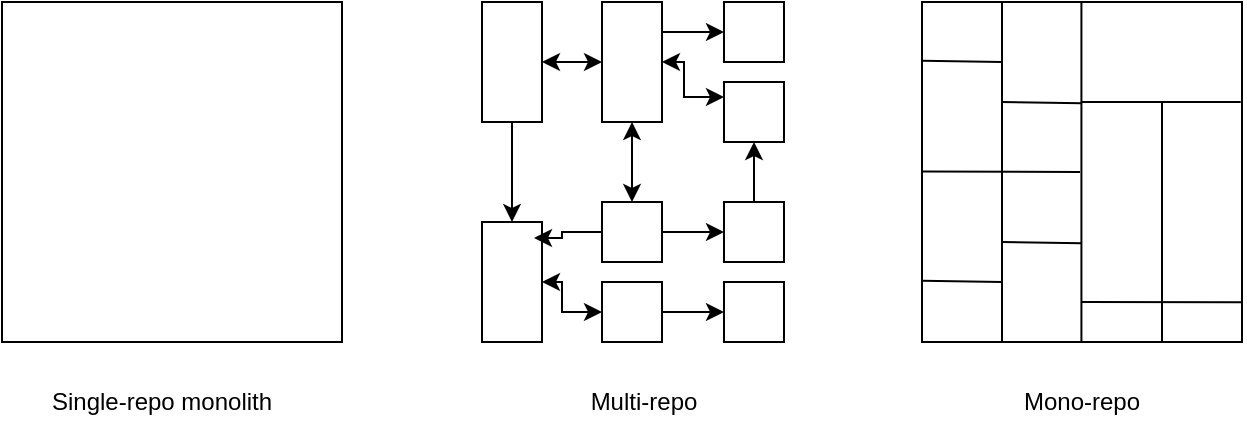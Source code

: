 <mxfile version="14.5.7" type="device"><diagram id="uGoWhpX2adeRhDj3hXmP" name="Page-1"><mxGraphModel dx="982" dy="507" grid="1" gridSize="10" guides="1" tooltips="1" connect="1" arrows="1" fold="1" page="1" pageScale="1" pageWidth="827" pageHeight="1169" math="0" shadow="0"><root><mxCell id="0"/><mxCell id="1" parent="0"/><mxCell id="Us6ScK4x9IfH9QhMxuTZ-1" value="" style="rounded=0;whiteSpace=wrap;html=1;" vertex="1" parent="1"><mxGeometry x="50" y="170" width="170" height="170" as="geometry"/></mxCell><mxCell id="Us6ScK4x9IfH9QhMxuTZ-11" style="edgeStyle=orthogonalEdgeStyle;rounded=0;orthogonalLoop=1;jettySize=auto;html=1;exitX=0.5;exitY=1;exitDx=0;exitDy=0;" edge="1" parent="1" source="Us6ScK4x9IfH9QhMxuTZ-2" target="Us6ScK4x9IfH9QhMxuTZ-3"><mxGeometry relative="1" as="geometry"/></mxCell><mxCell id="Us6ScK4x9IfH9QhMxuTZ-12" style="edgeStyle=orthogonalEdgeStyle;rounded=0;orthogonalLoop=1;jettySize=auto;html=1;exitX=1;exitY=0.5;exitDx=0;exitDy=0;startArrow=classic;startFill=1;" edge="1" parent="1" source="Us6ScK4x9IfH9QhMxuTZ-2" target="Us6ScK4x9IfH9QhMxuTZ-4"><mxGeometry relative="1" as="geometry"/></mxCell><mxCell id="Us6ScK4x9IfH9QhMxuTZ-2" value="" style="rounded=0;whiteSpace=wrap;html=1;" vertex="1" parent="1"><mxGeometry x="290" y="170" width="30" height="60" as="geometry"/></mxCell><mxCell id="Us6ScK4x9IfH9QhMxuTZ-3" value="" style="rounded=0;whiteSpace=wrap;html=1;" vertex="1" parent="1"><mxGeometry x="290" y="280" width="30" height="60" as="geometry"/></mxCell><mxCell id="Us6ScK4x9IfH9QhMxuTZ-14" style="edgeStyle=orthogonalEdgeStyle;rounded=0;orthogonalLoop=1;jettySize=auto;html=1;exitX=1;exitY=0.25;exitDx=0;exitDy=0;" edge="1" parent="1" source="Us6ScK4x9IfH9QhMxuTZ-4" target="Us6ScK4x9IfH9QhMxuTZ-9"><mxGeometry relative="1" as="geometry"/></mxCell><mxCell id="Us6ScK4x9IfH9QhMxuTZ-4" value="" style="rounded=0;whiteSpace=wrap;html=1;" vertex="1" parent="1"><mxGeometry x="350" y="170" width="30" height="60" as="geometry"/></mxCell><mxCell id="Us6ScK4x9IfH9QhMxuTZ-18" style="edgeStyle=orthogonalEdgeStyle;rounded=0;orthogonalLoop=1;jettySize=auto;html=1;exitX=1;exitY=0.5;exitDx=0;exitDy=0;entryX=0;entryY=0.5;entryDx=0;entryDy=0;" edge="1" parent="1" source="Us6ScK4x9IfH9QhMxuTZ-5" target="Us6ScK4x9IfH9QhMxuTZ-7"><mxGeometry relative="1" as="geometry"/></mxCell><mxCell id="Us6ScK4x9IfH9QhMxuTZ-19" style="edgeStyle=orthogonalEdgeStyle;rounded=0;orthogonalLoop=1;jettySize=auto;html=1;exitX=0;exitY=0.5;exitDx=0;exitDy=0;startArrow=classic;startFill=1;" edge="1" parent="1" source="Us6ScK4x9IfH9QhMxuTZ-5" target="Us6ScK4x9IfH9QhMxuTZ-3"><mxGeometry relative="1" as="geometry"/></mxCell><mxCell id="Us6ScK4x9IfH9QhMxuTZ-5" value="" style="rounded=0;whiteSpace=wrap;html=1;" vertex="1" parent="1"><mxGeometry x="350" y="310" width="30" height="30" as="geometry"/></mxCell><mxCell id="Us6ScK4x9IfH9QhMxuTZ-13" style="edgeStyle=orthogonalEdgeStyle;rounded=0;orthogonalLoop=1;jettySize=auto;html=1;exitX=0.5;exitY=0;exitDx=0;exitDy=0;startArrow=classic;startFill=1;" edge="1" parent="1" source="Us6ScK4x9IfH9QhMxuTZ-6" target="Us6ScK4x9IfH9QhMxuTZ-4"><mxGeometry relative="1" as="geometry"/></mxCell><mxCell id="Us6ScK4x9IfH9QhMxuTZ-17" style="edgeStyle=orthogonalEdgeStyle;rounded=0;orthogonalLoop=1;jettySize=auto;html=1;exitX=1;exitY=0.5;exitDx=0;exitDy=0;entryX=0;entryY=0.5;entryDx=0;entryDy=0;" edge="1" parent="1" source="Us6ScK4x9IfH9QhMxuTZ-6" target="Us6ScK4x9IfH9QhMxuTZ-8"><mxGeometry relative="1" as="geometry"/></mxCell><mxCell id="Us6ScK4x9IfH9QhMxuTZ-20" style="edgeStyle=orthogonalEdgeStyle;rounded=0;orthogonalLoop=1;jettySize=auto;html=1;exitX=0;exitY=0.5;exitDx=0;exitDy=0;entryX=0.867;entryY=0.133;entryDx=0;entryDy=0;entryPerimeter=0;" edge="1" parent="1" source="Us6ScK4x9IfH9QhMxuTZ-6" target="Us6ScK4x9IfH9QhMxuTZ-3"><mxGeometry relative="1" as="geometry"><Array as="points"><mxPoint x="330" y="285"/><mxPoint x="330" y="288"/></Array></mxGeometry></mxCell><mxCell id="Us6ScK4x9IfH9QhMxuTZ-6" value="" style="rounded=0;whiteSpace=wrap;html=1;" vertex="1" parent="1"><mxGeometry x="350" y="270" width="30" height="30" as="geometry"/></mxCell><mxCell id="Us6ScK4x9IfH9QhMxuTZ-7" value="" style="rounded=0;whiteSpace=wrap;html=1;" vertex="1" parent="1"><mxGeometry x="411" y="310" width="30" height="30" as="geometry"/></mxCell><mxCell id="Us6ScK4x9IfH9QhMxuTZ-16" style="edgeStyle=orthogonalEdgeStyle;rounded=0;orthogonalLoop=1;jettySize=auto;html=1;exitX=0.5;exitY=0;exitDx=0;exitDy=0;" edge="1" parent="1" source="Us6ScK4x9IfH9QhMxuTZ-8" target="Us6ScK4x9IfH9QhMxuTZ-10"><mxGeometry relative="1" as="geometry"/></mxCell><mxCell id="Us6ScK4x9IfH9QhMxuTZ-8" value="" style="rounded=0;whiteSpace=wrap;html=1;" vertex="1" parent="1"><mxGeometry x="411" y="270" width="30" height="30" as="geometry"/></mxCell><mxCell id="Us6ScK4x9IfH9QhMxuTZ-9" value="" style="rounded=0;whiteSpace=wrap;html=1;" vertex="1" parent="1"><mxGeometry x="411" y="170" width="30" height="30" as="geometry"/></mxCell><mxCell id="Us6ScK4x9IfH9QhMxuTZ-15" style="edgeStyle=orthogonalEdgeStyle;rounded=0;orthogonalLoop=1;jettySize=auto;html=1;exitX=0;exitY=0.25;exitDx=0;exitDy=0;startArrow=classic;startFill=1;" edge="1" parent="1" source="Us6ScK4x9IfH9QhMxuTZ-10" target="Us6ScK4x9IfH9QhMxuTZ-4"><mxGeometry relative="1" as="geometry"/></mxCell><mxCell id="Us6ScK4x9IfH9QhMxuTZ-10" value="" style="rounded=0;whiteSpace=wrap;html=1;" vertex="1" parent="1"><mxGeometry x="411" y="210" width="30" height="30" as="geometry"/></mxCell><mxCell id="Us6ScK4x9IfH9QhMxuTZ-21" value="" style="rounded=0;whiteSpace=wrap;html=1;" vertex="1" parent="1"><mxGeometry x="510" y="170" width="160" height="170" as="geometry"/></mxCell><mxCell id="Us6ScK4x9IfH9QhMxuTZ-22" value="" style="endArrow=none;html=1;entryX=0.25;entryY=1;entryDx=0;entryDy=0;exitX=0.25;exitY=0;exitDx=0;exitDy=0;" edge="1" parent="1" source="Us6ScK4x9IfH9QhMxuTZ-21" target="Us6ScK4x9IfH9QhMxuTZ-21"><mxGeometry width="50" height="50" relative="1" as="geometry"><mxPoint x="360" y="460" as="sourcePoint"/><mxPoint x="410" y="410" as="targetPoint"/></mxGeometry></mxCell><mxCell id="Us6ScK4x9IfH9QhMxuTZ-28" value="" style="endArrow=none;html=1;entryX=0.25;entryY=1;entryDx=0;entryDy=0;exitX=0.25;exitY=0;exitDx=0;exitDy=0;" edge="1" parent="1"><mxGeometry width="50" height="50" relative="1" as="geometry"><mxPoint x="589.71" y="170" as="sourcePoint"/><mxPoint x="589.71" y="340" as="targetPoint"/></mxGeometry></mxCell><mxCell id="Us6ScK4x9IfH9QhMxuTZ-29" value="" style="endArrow=none;html=1;entryX=0.25;entryY=1;entryDx=0;entryDy=0;" edge="1" parent="1"><mxGeometry width="50" height="50" relative="1" as="geometry"><mxPoint x="630" y="220" as="sourcePoint"/><mxPoint x="630" y="340" as="targetPoint"/></mxGeometry></mxCell><mxCell id="Us6ScK4x9IfH9QhMxuTZ-30" value="" style="endArrow=none;html=1;entryX=0.996;entryY=0.294;entryDx=0;entryDy=0;entryPerimeter=0;" edge="1" parent="1" target="Us6ScK4x9IfH9QhMxuTZ-21"><mxGeometry width="50" height="50" relative="1" as="geometry"><mxPoint x="590" y="220" as="sourcePoint"/><mxPoint x="668.08" y="220.15" as="targetPoint"/></mxGeometry></mxCell><mxCell id="Us6ScK4x9IfH9QhMxuTZ-31" value="" style="endArrow=none;html=1;entryX=0.988;entryY=0.295;entryDx=0;entryDy=0;entryPerimeter=0;" edge="1" parent="1"><mxGeometry width="50" height="50" relative="1" as="geometry"><mxPoint x="590" y="320" as="sourcePoint"/><mxPoint x="670.0" y="320.15" as="targetPoint"/></mxGeometry></mxCell><mxCell id="Us6ScK4x9IfH9QhMxuTZ-32" value="" style="endArrow=none;html=1;" edge="1" parent="1"><mxGeometry width="50" height="50" relative="1" as="geometry"><mxPoint x="510" y="254.71" as="sourcePoint"/><mxPoint x="589" y="255" as="targetPoint"/></mxGeometry></mxCell><mxCell id="Us6ScK4x9IfH9QhMxuTZ-33" value="" style="endArrow=none;html=1;" edge="1" parent="1"><mxGeometry width="50" height="50" relative="1" as="geometry"><mxPoint x="510" y="309.43" as="sourcePoint"/><mxPoint x="550" y="310" as="targetPoint"/></mxGeometry></mxCell><mxCell id="Us6ScK4x9IfH9QhMxuTZ-35" value="" style="endArrow=none;html=1;" edge="1" parent="1"><mxGeometry width="50" height="50" relative="1" as="geometry"><mxPoint x="550" y="290.0" as="sourcePoint"/><mxPoint x="590" y="290.57" as="targetPoint"/></mxGeometry></mxCell><mxCell id="Us6ScK4x9IfH9QhMxuTZ-36" value="" style="endArrow=none;html=1;" edge="1" parent="1"><mxGeometry width="50" height="50" relative="1" as="geometry"><mxPoint x="510" y="199.43" as="sourcePoint"/><mxPoint x="550" y="200" as="targetPoint"/></mxGeometry></mxCell><mxCell id="Us6ScK4x9IfH9QhMxuTZ-37" value="" style="endArrow=none;html=1;" edge="1" parent="1"><mxGeometry width="50" height="50" relative="1" as="geometry"><mxPoint x="550" y="220.0" as="sourcePoint"/><mxPoint x="590" y="220.57" as="targetPoint"/></mxGeometry></mxCell><mxCell id="Us6ScK4x9IfH9QhMxuTZ-38" value="Single-repo monolith" style="text;html=1;strokeColor=none;fillColor=none;align=center;verticalAlign=middle;whiteSpace=wrap;rounded=0;" vertex="1" parent="1"><mxGeometry x="60" y="360" width="140" height="20" as="geometry"/></mxCell><mxCell id="Us6ScK4x9IfH9QhMxuTZ-39" value="Multi-repo" style="text;html=1;strokeColor=none;fillColor=none;align=center;verticalAlign=middle;whiteSpace=wrap;rounded=0;" vertex="1" parent="1"><mxGeometry x="301" y="360" width="140" height="20" as="geometry"/></mxCell><mxCell id="Us6ScK4x9IfH9QhMxuTZ-40" value="Mono-repo" style="text;html=1;strokeColor=none;fillColor=none;align=center;verticalAlign=middle;whiteSpace=wrap;rounded=0;" vertex="1" parent="1"><mxGeometry x="520" y="360" width="140" height="20" as="geometry"/></mxCell><mxCell id="Us6ScK4x9IfH9QhMxuTZ-41" value="" style="endArrow=none;html=1;" edge="1" parent="1" target="Us6ScK4x9IfH9QhMxuTZ-21"><mxGeometry width="50" height="50" relative="1" as="geometry"><mxPoint x="510.0" y="254.71" as="sourcePoint"/><mxPoint x="588" y="255" as="targetPoint"/></mxGeometry></mxCell></root></mxGraphModel></diagram></mxfile>
